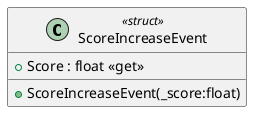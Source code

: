 @startuml
class ScoreIncreaseEvent <<struct>> {
    + Score : float <<get>>
    + ScoreIncreaseEvent(_score:float)
}
@enduml
